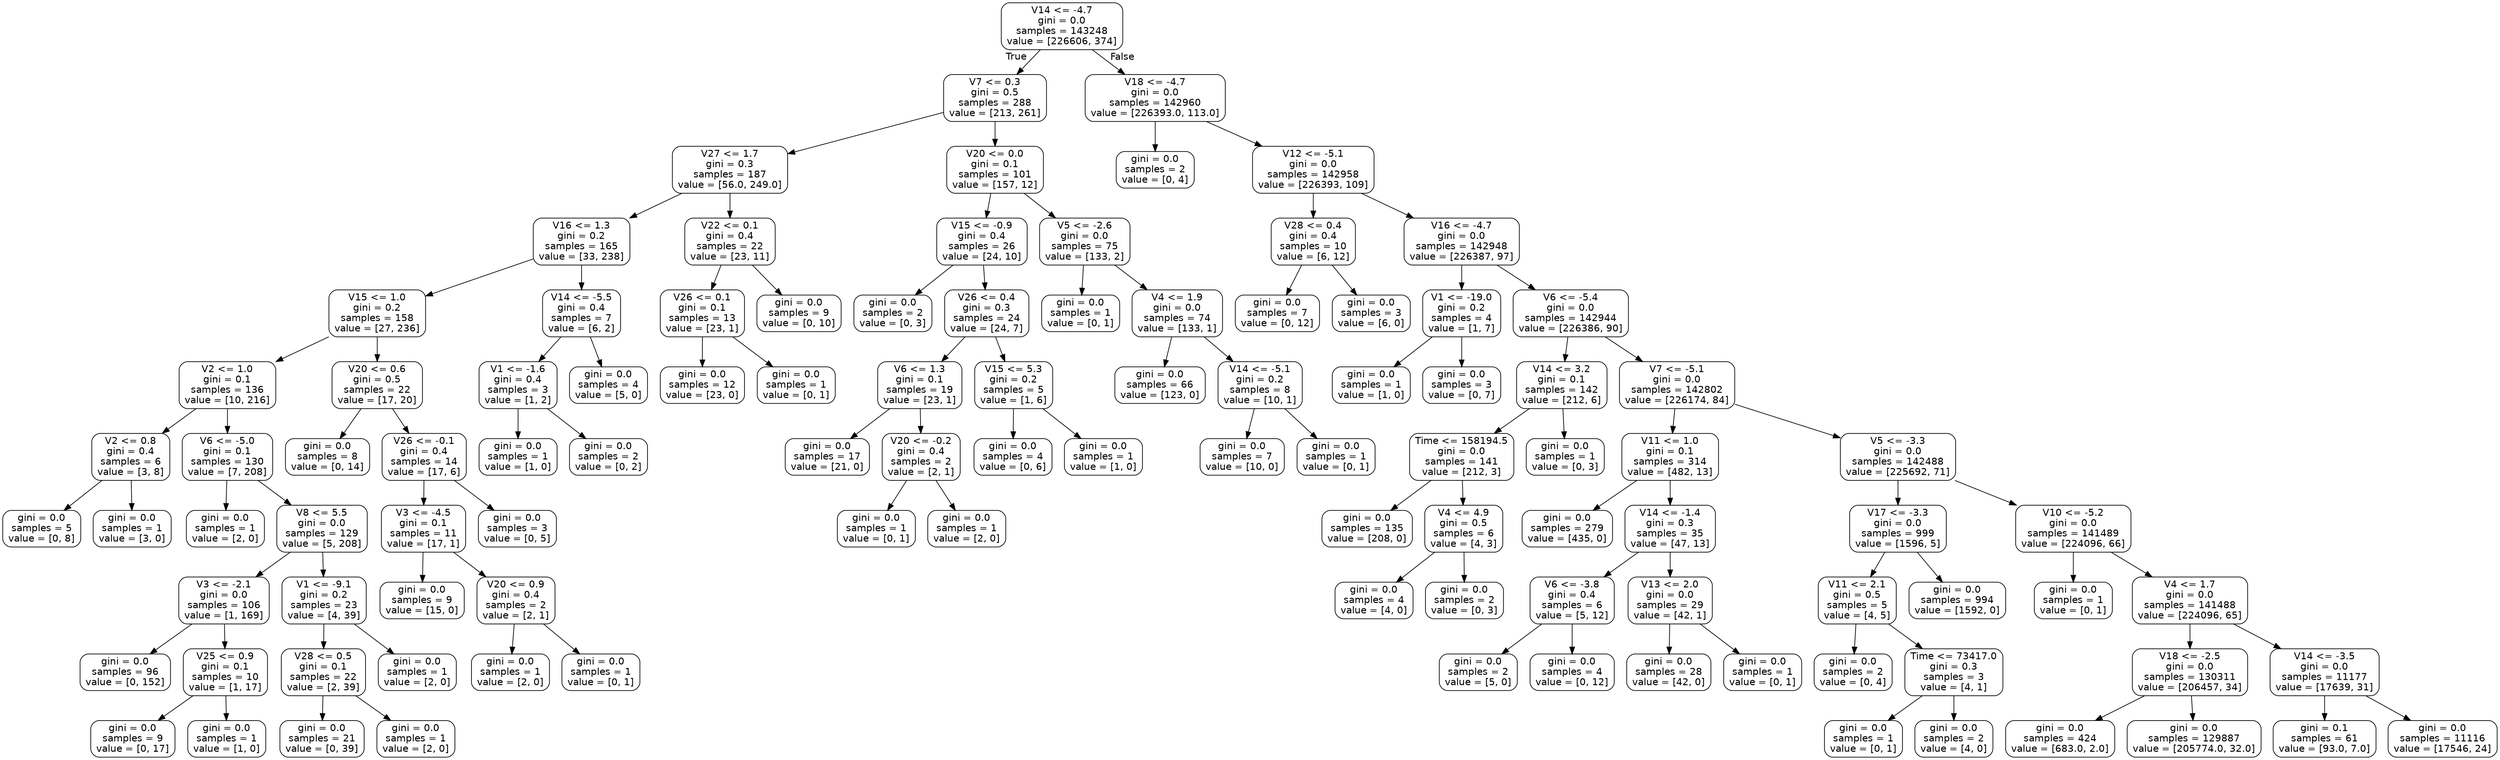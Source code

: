 digraph Tree {
node [shape=box, style="rounded", color="black", fontname="helvetica"] ;
edge [fontname="helvetica"] ;
0 [label="V14 <= -4.7\ngini = 0.0\nsamples = 143248\nvalue = [226606, 374]"] ;
1 [label="V7 <= 0.3\ngini = 0.5\nsamples = 288\nvalue = [213, 261]"] ;
0 -> 1 [labeldistance=2.5, labelangle=45, headlabel="True"] ;
2 [label="V27 <= 1.7\ngini = 0.3\nsamples = 187\nvalue = [56.0, 249.0]"] ;
1 -> 2 ;
3 [label="V16 <= 1.3\ngini = 0.2\nsamples = 165\nvalue = [33, 238]"] ;
2 -> 3 ;
4 [label="V15 <= 1.0\ngini = 0.2\nsamples = 158\nvalue = [27, 236]"] ;
3 -> 4 ;
5 [label="V2 <= 1.0\ngini = 0.1\nsamples = 136\nvalue = [10, 216]"] ;
4 -> 5 ;
6 [label="V2 <= 0.8\ngini = 0.4\nsamples = 6\nvalue = [3, 8]"] ;
5 -> 6 ;
7 [label="gini = 0.0\nsamples = 5\nvalue = [0, 8]"] ;
6 -> 7 ;
8 [label="gini = 0.0\nsamples = 1\nvalue = [3, 0]"] ;
6 -> 8 ;
9 [label="V6 <= -5.0\ngini = 0.1\nsamples = 130\nvalue = [7, 208]"] ;
5 -> 9 ;
10 [label="gini = 0.0\nsamples = 1\nvalue = [2, 0]"] ;
9 -> 10 ;
11 [label="V8 <= 5.5\ngini = 0.0\nsamples = 129\nvalue = [5, 208]"] ;
9 -> 11 ;
12 [label="V3 <= -2.1\ngini = 0.0\nsamples = 106\nvalue = [1, 169]"] ;
11 -> 12 ;
13 [label="gini = 0.0\nsamples = 96\nvalue = [0, 152]"] ;
12 -> 13 ;
14 [label="V25 <= 0.9\ngini = 0.1\nsamples = 10\nvalue = [1, 17]"] ;
12 -> 14 ;
15 [label="gini = 0.0\nsamples = 9\nvalue = [0, 17]"] ;
14 -> 15 ;
16 [label="gini = 0.0\nsamples = 1\nvalue = [1, 0]"] ;
14 -> 16 ;
17 [label="V1 <= -9.1\ngini = 0.2\nsamples = 23\nvalue = [4, 39]"] ;
11 -> 17 ;
18 [label="V28 <= 0.5\ngini = 0.1\nsamples = 22\nvalue = [2, 39]"] ;
17 -> 18 ;
19 [label="gini = 0.0\nsamples = 21\nvalue = [0, 39]"] ;
18 -> 19 ;
20 [label="gini = 0.0\nsamples = 1\nvalue = [2, 0]"] ;
18 -> 20 ;
21 [label="gini = 0.0\nsamples = 1\nvalue = [2, 0]"] ;
17 -> 21 ;
22 [label="V20 <= 0.6\ngini = 0.5\nsamples = 22\nvalue = [17, 20]"] ;
4 -> 22 ;
23 [label="gini = 0.0\nsamples = 8\nvalue = [0, 14]"] ;
22 -> 23 ;
24 [label="V26 <= -0.1\ngini = 0.4\nsamples = 14\nvalue = [17, 6]"] ;
22 -> 24 ;
25 [label="V3 <= -4.5\ngini = 0.1\nsamples = 11\nvalue = [17, 1]"] ;
24 -> 25 ;
26 [label="gini = 0.0\nsamples = 9\nvalue = [15, 0]"] ;
25 -> 26 ;
27 [label="V20 <= 0.9\ngini = 0.4\nsamples = 2\nvalue = [2, 1]"] ;
25 -> 27 ;
28 [label="gini = 0.0\nsamples = 1\nvalue = [2, 0]"] ;
27 -> 28 ;
29 [label="gini = 0.0\nsamples = 1\nvalue = [0, 1]"] ;
27 -> 29 ;
30 [label="gini = 0.0\nsamples = 3\nvalue = [0, 5]"] ;
24 -> 30 ;
31 [label="V14 <= -5.5\ngini = 0.4\nsamples = 7\nvalue = [6, 2]"] ;
3 -> 31 ;
32 [label="V1 <= -1.6\ngini = 0.4\nsamples = 3\nvalue = [1, 2]"] ;
31 -> 32 ;
33 [label="gini = 0.0\nsamples = 1\nvalue = [1, 0]"] ;
32 -> 33 ;
34 [label="gini = 0.0\nsamples = 2\nvalue = [0, 2]"] ;
32 -> 34 ;
35 [label="gini = 0.0\nsamples = 4\nvalue = [5, 0]"] ;
31 -> 35 ;
36 [label="V22 <= 0.1\ngini = 0.4\nsamples = 22\nvalue = [23, 11]"] ;
2 -> 36 ;
37 [label="V26 <= 0.1\ngini = 0.1\nsamples = 13\nvalue = [23, 1]"] ;
36 -> 37 ;
38 [label="gini = 0.0\nsamples = 12\nvalue = [23, 0]"] ;
37 -> 38 ;
39 [label="gini = 0.0\nsamples = 1\nvalue = [0, 1]"] ;
37 -> 39 ;
40 [label="gini = 0.0\nsamples = 9\nvalue = [0, 10]"] ;
36 -> 40 ;
41 [label="V20 <= 0.0\ngini = 0.1\nsamples = 101\nvalue = [157, 12]"] ;
1 -> 41 ;
42 [label="V15 <= -0.9\ngini = 0.4\nsamples = 26\nvalue = [24, 10]"] ;
41 -> 42 ;
43 [label="gini = 0.0\nsamples = 2\nvalue = [0, 3]"] ;
42 -> 43 ;
44 [label="V26 <= 0.4\ngini = 0.3\nsamples = 24\nvalue = [24, 7]"] ;
42 -> 44 ;
45 [label="V6 <= 1.3\ngini = 0.1\nsamples = 19\nvalue = [23, 1]"] ;
44 -> 45 ;
46 [label="gini = 0.0\nsamples = 17\nvalue = [21, 0]"] ;
45 -> 46 ;
47 [label="V20 <= -0.2\ngini = 0.4\nsamples = 2\nvalue = [2, 1]"] ;
45 -> 47 ;
48 [label="gini = 0.0\nsamples = 1\nvalue = [0, 1]"] ;
47 -> 48 ;
49 [label="gini = 0.0\nsamples = 1\nvalue = [2, 0]"] ;
47 -> 49 ;
50 [label="V15 <= 5.3\ngini = 0.2\nsamples = 5\nvalue = [1, 6]"] ;
44 -> 50 ;
51 [label="gini = 0.0\nsamples = 4\nvalue = [0, 6]"] ;
50 -> 51 ;
52 [label="gini = 0.0\nsamples = 1\nvalue = [1, 0]"] ;
50 -> 52 ;
53 [label="V5 <= -2.6\ngini = 0.0\nsamples = 75\nvalue = [133, 2]"] ;
41 -> 53 ;
54 [label="gini = 0.0\nsamples = 1\nvalue = [0, 1]"] ;
53 -> 54 ;
55 [label="V4 <= 1.9\ngini = 0.0\nsamples = 74\nvalue = [133, 1]"] ;
53 -> 55 ;
56 [label="gini = 0.0\nsamples = 66\nvalue = [123, 0]"] ;
55 -> 56 ;
57 [label="V14 <= -5.1\ngini = 0.2\nsamples = 8\nvalue = [10, 1]"] ;
55 -> 57 ;
58 [label="gini = 0.0\nsamples = 7\nvalue = [10, 0]"] ;
57 -> 58 ;
59 [label="gini = 0.0\nsamples = 1\nvalue = [0, 1]"] ;
57 -> 59 ;
60 [label="V18 <= -4.7\ngini = 0.0\nsamples = 142960\nvalue = [226393.0, 113.0]"] ;
0 -> 60 [labeldistance=2.5, labelangle=-45, headlabel="False"] ;
61 [label="gini = 0.0\nsamples = 2\nvalue = [0, 4]"] ;
60 -> 61 ;
62 [label="V12 <= -5.1\ngini = 0.0\nsamples = 142958\nvalue = [226393, 109]"] ;
60 -> 62 ;
63 [label="V28 <= 0.4\ngini = 0.4\nsamples = 10\nvalue = [6, 12]"] ;
62 -> 63 ;
64 [label="gini = 0.0\nsamples = 7\nvalue = [0, 12]"] ;
63 -> 64 ;
65 [label="gini = 0.0\nsamples = 3\nvalue = [6, 0]"] ;
63 -> 65 ;
66 [label="V16 <= -4.7\ngini = 0.0\nsamples = 142948\nvalue = [226387, 97]"] ;
62 -> 66 ;
67 [label="V1 <= -19.0\ngini = 0.2\nsamples = 4\nvalue = [1, 7]"] ;
66 -> 67 ;
68 [label="gini = 0.0\nsamples = 1\nvalue = [1, 0]"] ;
67 -> 68 ;
69 [label="gini = 0.0\nsamples = 3\nvalue = [0, 7]"] ;
67 -> 69 ;
70 [label="V6 <= -5.4\ngini = 0.0\nsamples = 142944\nvalue = [226386, 90]"] ;
66 -> 70 ;
71 [label="V14 <= 3.2\ngini = 0.1\nsamples = 142\nvalue = [212, 6]"] ;
70 -> 71 ;
72 [label="Time <= 158194.5\ngini = 0.0\nsamples = 141\nvalue = [212, 3]"] ;
71 -> 72 ;
73 [label="gini = 0.0\nsamples = 135\nvalue = [208, 0]"] ;
72 -> 73 ;
74 [label="V4 <= 4.9\ngini = 0.5\nsamples = 6\nvalue = [4, 3]"] ;
72 -> 74 ;
75 [label="gini = 0.0\nsamples = 4\nvalue = [4, 0]"] ;
74 -> 75 ;
76 [label="gini = 0.0\nsamples = 2\nvalue = [0, 3]"] ;
74 -> 76 ;
77 [label="gini = 0.0\nsamples = 1\nvalue = [0, 3]"] ;
71 -> 77 ;
78 [label="V7 <= -5.1\ngini = 0.0\nsamples = 142802\nvalue = [226174, 84]"] ;
70 -> 78 ;
79 [label="V11 <= 1.0\ngini = 0.1\nsamples = 314\nvalue = [482, 13]"] ;
78 -> 79 ;
80 [label="gini = 0.0\nsamples = 279\nvalue = [435, 0]"] ;
79 -> 80 ;
81 [label="V14 <= -1.4\ngini = 0.3\nsamples = 35\nvalue = [47, 13]"] ;
79 -> 81 ;
82 [label="V6 <= -3.8\ngini = 0.4\nsamples = 6\nvalue = [5, 12]"] ;
81 -> 82 ;
83 [label="gini = 0.0\nsamples = 2\nvalue = [5, 0]"] ;
82 -> 83 ;
84 [label="gini = 0.0\nsamples = 4\nvalue = [0, 12]"] ;
82 -> 84 ;
85 [label="V13 <= 2.0\ngini = 0.0\nsamples = 29\nvalue = [42, 1]"] ;
81 -> 85 ;
86 [label="gini = 0.0\nsamples = 28\nvalue = [42, 0]"] ;
85 -> 86 ;
87 [label="gini = 0.0\nsamples = 1\nvalue = [0, 1]"] ;
85 -> 87 ;
88 [label="V5 <= -3.3\ngini = 0.0\nsamples = 142488\nvalue = [225692, 71]"] ;
78 -> 88 ;
89 [label="V17 <= -3.3\ngini = 0.0\nsamples = 999\nvalue = [1596, 5]"] ;
88 -> 89 ;
90 [label="V11 <= 2.1\ngini = 0.5\nsamples = 5\nvalue = [4, 5]"] ;
89 -> 90 ;
91 [label="gini = 0.0\nsamples = 2\nvalue = [0, 4]"] ;
90 -> 91 ;
92 [label="Time <= 73417.0\ngini = 0.3\nsamples = 3\nvalue = [4, 1]"] ;
90 -> 92 ;
93 [label="gini = 0.0\nsamples = 1\nvalue = [0, 1]"] ;
92 -> 93 ;
94 [label="gini = 0.0\nsamples = 2\nvalue = [4, 0]"] ;
92 -> 94 ;
95 [label="gini = 0.0\nsamples = 994\nvalue = [1592, 0]"] ;
89 -> 95 ;
96 [label="V10 <= -5.2\ngini = 0.0\nsamples = 141489\nvalue = [224096, 66]"] ;
88 -> 96 ;
97 [label="gini = 0.0\nsamples = 1\nvalue = [0, 1]"] ;
96 -> 97 ;
98 [label="V4 <= 1.7\ngini = 0.0\nsamples = 141488\nvalue = [224096, 65]"] ;
96 -> 98 ;
99 [label="V18 <= -2.5\ngini = 0.0\nsamples = 130311\nvalue = [206457, 34]"] ;
98 -> 99 ;
100 [label="gini = 0.0\nsamples = 424\nvalue = [683.0, 2.0]"] ;
99 -> 100 ;
101 [label="gini = 0.0\nsamples = 129887\nvalue = [205774.0, 32.0]"] ;
99 -> 101 ;
102 [label="V14 <= -3.5\ngini = 0.0\nsamples = 11177\nvalue = [17639, 31]"] ;
98 -> 102 ;
103 [label="gini = 0.1\nsamples = 61\nvalue = [93.0, 7.0]"] ;
102 -> 103 ;
104 [label="gini = 0.0\nsamples = 11116\nvalue = [17546, 24]"] ;
102 -> 104 ;
}